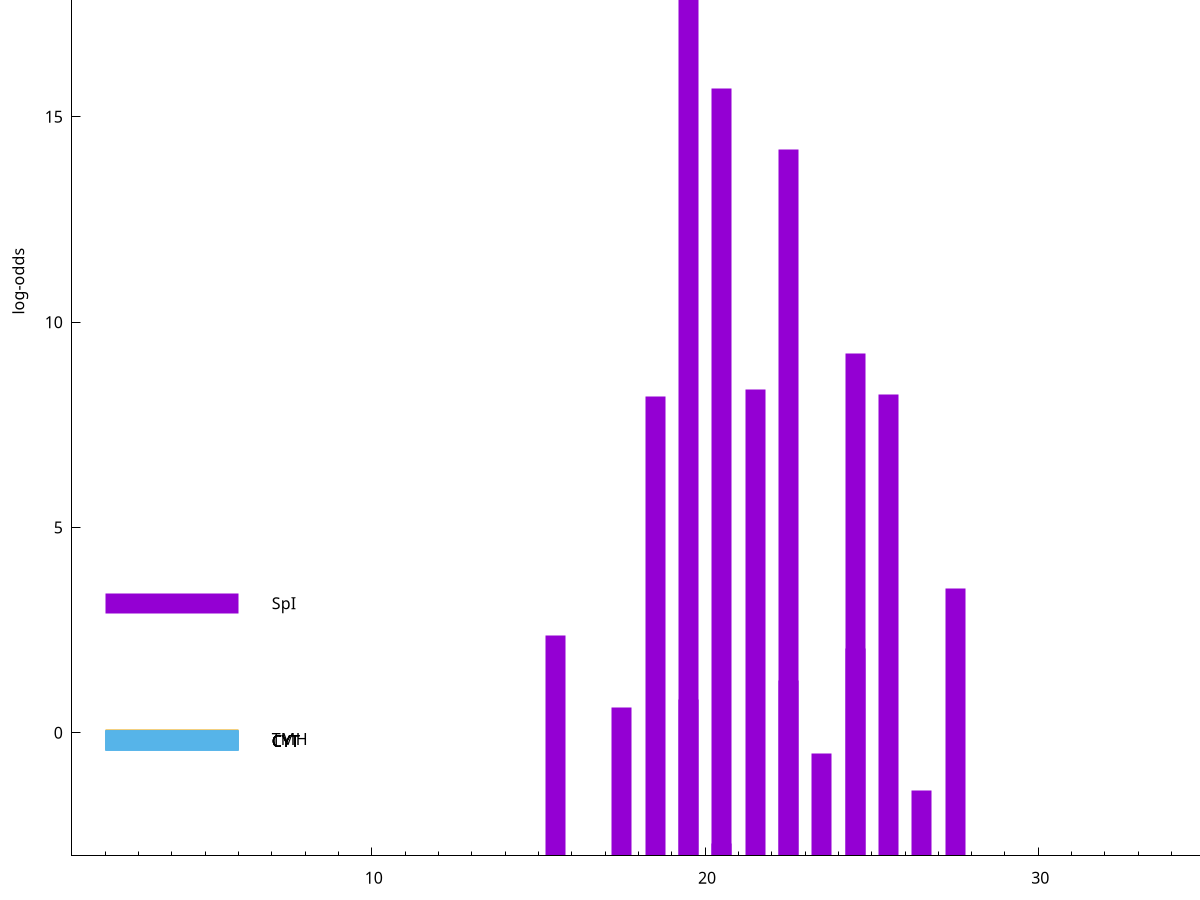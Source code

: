 set title "LipoP predictions for SRR5666568.gff"
set size 2., 1.4
set xrange [1:70] 
set mxtics 10
set yrange [-3:25]
set y2range [0:28]
set ylabel "log-odds"
set term postscript eps color solid "Helvetica" 30
set output "SRR5666568.gff555.eps"
set arrow from 2,23.4703 to 6,23.4703 nohead lt 1 lw 20
set label "SpI" at 7,23.4703
set arrow from 2,3.15487 to 6,3.15487 nohead lt 1 lw 20
set label "SpI" at 7,3.15487
set arrow from 2,-0.155116 to 6,-0.155116 nohead lt 4 lw 20
set label "TMH" at 7,-0.155116
set arrow from 2,-0.200913 to 6,-0.200913 nohead lt 3 lw 20
set label "CYT" at 7,-0.200913
set arrow from 2,-0.200913 to 6,-0.200913 nohead lt 3 lw 20
set label "CYT" at 7,-0.200913
set arrow from 2,-0.200913 to 6,-0.200913 nohead lt 3 lw 20
set label "CYT" at 7,-0.200913
set arrow from 2,-0.200913 to 6,-0.200913 nohead lt 3 lw 20
set label "CYT" at 7,-0.200913
set arrow from 2,-0.200913 to 6,-0.200913 nohead lt 3 lw 20
set label "CYT" at 7,-0.200913
set arrow from 2,23.4703 to 6,23.4703 nohead lt 1 lw 20
set label "SpI" at 7,23.4703
# NOTE: The scores below are the log-odds scores with the threshold
# NOTE: subtracted (a hack to make gnuplot make the histogram all
# NOTE: look nice).
plot "-" axes x1y2 title "" with impulses lt 1 lw 20
19.500000 26.461200
20.500000 18.694600
22.500000 17.214100
24.500000 12.245430
21.500000 11.362430
25.500000 11.247880
18.500000 11.185110
27.500000 6.518640
15.500000 5.372290
24.500000 5.048930
22.500000 4.266580
19.500000 3.808339
17.500000 3.602795
23.500000 2.500523
26.500000 1.581980
20.500000 0.299830
e
exit
